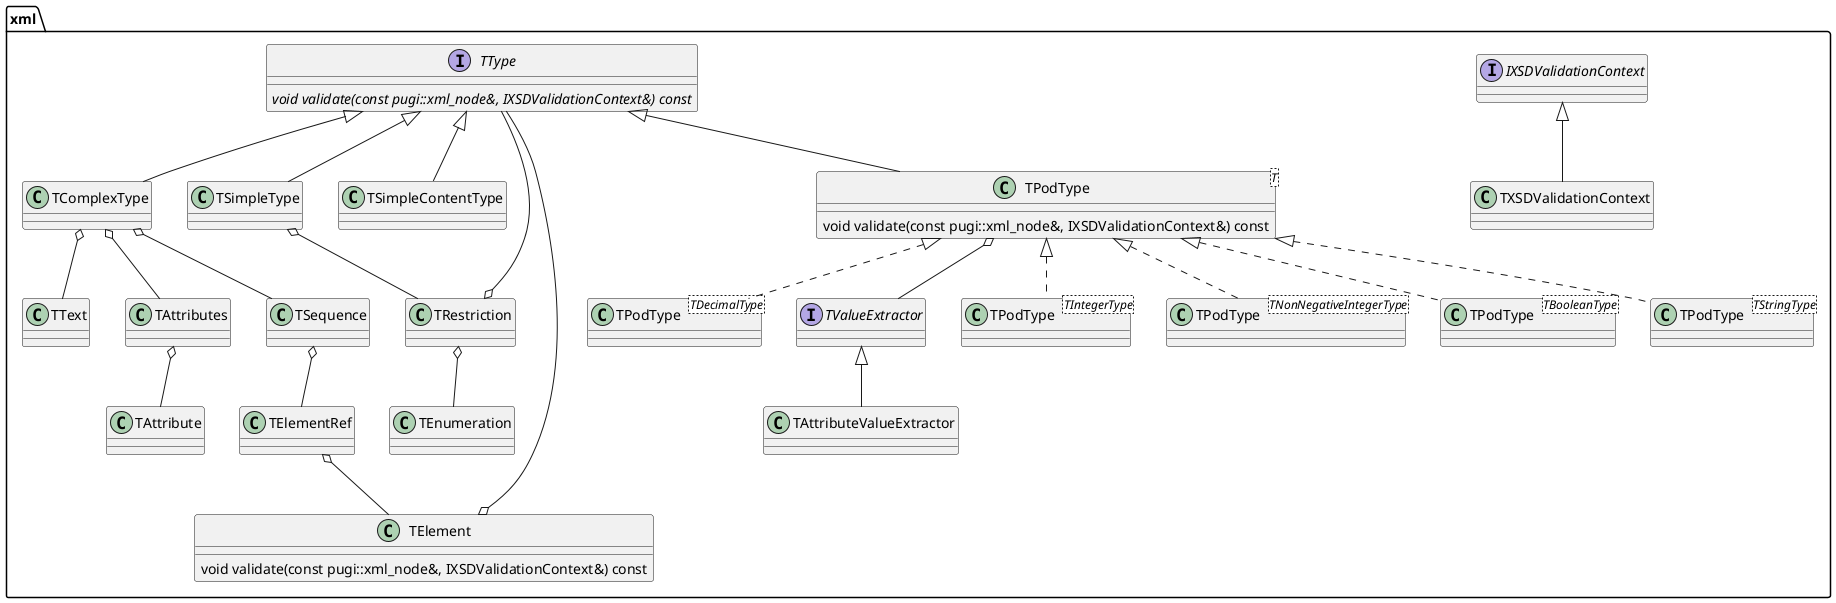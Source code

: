 @startuml Schema Validator

namespace xml {

interface IXSDValidationContext

class TXSDValidationContext

IXSDValidationContext <|-- TXSDValidationContext

interface TType {
  {abstract} void validate(const pugi::xml_node&, IXSDValidationContext&) const
}

class TPodType<T> {
  void validate(const pugi::xml_node&, IXSDValidationContext&) const
}

interface TValueExtractor

TPodType o-- TValueExtractor

class TAttributeValueExtractor

TValueExtractor <|-- TAttributeValueExtractor

class "TPodType<TIntegerType>" as ATIntegerType
class "TPodType<TNonNegativeIntegerType>" as ATNonNegativeIntegerType
class "TPodType<TBooleanType>" as ATBooleanType
class "TPodType<TStringType>" as ATStringType
class "TPodType<TDecimalType>" as ATDecimalType

TPodType <|.. ATIntegerType
TPodType <|.. ATNonNegativeIntegerType
TPodType <|.. ATBooleanType
TPodType <|.. ATStringType
TPodType <|.. ATDecimalType

class TSimpleType
class TComplexType
class TSimpleContentType

TType <|-- TPodType
TType <|-- TSimpleType
TType <|-- TComplexType
TType <|-- TSimpleContentType

class TAttribute
class TSequence
class TText
class TAttributes

TComplexType o-- TSequence
TComplexType o-- TAttributes
TComplexType o-- TText

TAttributes o-- TAttribute

class TElement {
  void validate(const pugi::xml_node&, IXSDValidationContext&) const
}

TElement o-- TType

class TElementRef

TElementRef o-- TElement

TSequence o-- TElementRef

class TRestriction

TRestriction o-- TType
TSimpleType o-- TRestriction

class TEnumeration

TRestriction o-- TEnumeration

}

@enduml
